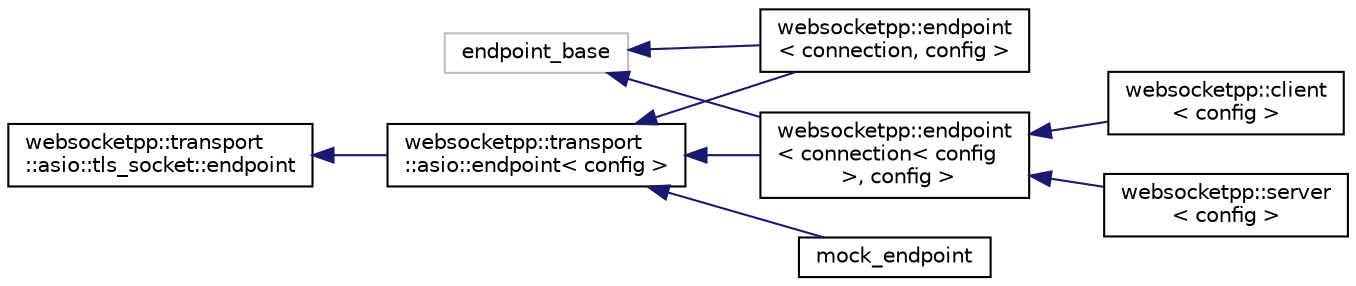 digraph "Graphical Class Hierarchy"
{
  edge [fontname="Helvetica",fontsize="10",labelfontname="Helvetica",labelfontsize="10"];
  node [fontname="Helvetica",fontsize="10",shape=record];
  rankdir="LR";
  Node2767 [label="websocketpp::transport\l::asio::tls_socket::endpoint",height=0.2,width=0.4,color="black", fillcolor="white", style="filled",URL="$classwebsocketpp_1_1transport_1_1asio_1_1tls__socket_1_1endpoint.html",tooltip="TLS enabled Asio endpoint socket component. "];
  Node2767 -> Node2768 [dir="back",color="midnightblue",fontsize="10",style="solid",fontname="Helvetica"];
  Node2768 [label="websocketpp::transport\l::asio::endpoint\< config \>",height=0.2,width=0.4,color="black", fillcolor="white", style="filled",URL="$classwebsocketpp_1_1transport_1_1asio_1_1endpoint.html",tooltip="Asio based endpoint transport component. "];
  Node2768 -> Node0 [dir="back",color="midnightblue",fontsize="10",style="solid",fontname="Helvetica"];
  Node0 [label="websocketpp::endpoint\l\< connection\< config\l \>, config \>",height=0.2,width=0.4,color="black", fillcolor="white", style="filled",URL="$classwebsocketpp_1_1endpoint.html"];
  Node0 -> Node1 [dir="back",color="midnightblue",fontsize="10",style="solid",fontname="Helvetica"];
  Node1 [label="websocketpp::client\l\< config \>",height=0.2,width=0.4,color="black", fillcolor="white", style="filled",URL="$classwebsocketpp_1_1client.html",tooltip="Client endpoint role based on the given config. "];
  Node0 -> Node2 [dir="back",color="midnightblue",fontsize="10",style="solid",fontname="Helvetica"];
  Node2 [label="websocketpp::server\l\< config \>",height=0.2,width=0.4,color="black", fillcolor="white", style="filled",URL="$classwebsocketpp_1_1server.html",tooltip="Server endpoint role based on the given config. "];
  Node2768 -> Node2769 [dir="back",color="midnightblue",fontsize="10",style="solid",fontname="Helvetica"];
  Node2769 [label="mock_endpoint",height=0.2,width=0.4,color="black", fillcolor="white", style="filled",URL="$structmock__endpoint.html"];
  Node2768 -> Node2761 [dir="back",color="midnightblue",fontsize="10",style="solid",fontname="Helvetica"];
  Node2761 [label="websocketpp::endpoint\l\< connection, config \>",height=0.2,width=0.4,color="black", fillcolor="white", style="filled",URL="$classwebsocketpp_1_1endpoint.html",tooltip="Creates and manages connections associated with a WebSocket endpoint. "];
  Node2757 [label="endpoint_base",height=0.2,width=0.4,color="grey75", fillcolor="white", style="filled"];
  Node2757 -> Node0 [dir="back",color="midnightblue",fontsize="10",style="solid",fontname="Helvetica"];
  Node2757 -> Node2761 [dir="back",color="midnightblue",fontsize="10",style="solid",fontname="Helvetica"];
}
